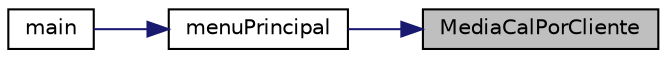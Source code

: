 digraph "MediaCalPorCliente"
{
 // LATEX_PDF_SIZE
  edge [fontname="Helvetica",fontsize="10",labelfontname="Helvetica",labelfontsize="10"];
  node [fontname="Helvetica",fontsize="10",shape=record];
  rankdir="RL";
  Node1 [label="MediaCalPorCliente",height=0.2,width=0.4,color="black", fillcolor="grey75", style="filled", fontcolor="black",tooltip="Função que faz a media de calorias de todos os clientes entre 2 datas pedidas."];
  Node1 -> Node2 [dir="back",color="midnightblue",fontsize="10",style="solid",fontname="Helvetica"];
  Node2 [label="menuPrincipal",height=0.2,width=0.4,color="black", fillcolor="white", style="filled",URL="$ListaLigada_8c.html#a0bb74a8b4a29008967c6d101ddd60701",tooltip="Função que imprime o menu do programa."];
  Node2 -> Node3 [dir="back",color="midnightblue",fontsize="10",style="solid",fontname="Helvetica"];
  Node3 [label="main",height=0.2,width=0.4,color="black", fillcolor="white", style="filled",URL="$main_8c.html#a0ddf1224851353fc92bfbff6f499fa97",tooltip="Função principal que vai correr outras funções como (Ler base de dados / Menu Principal / Guardar Bas..."];
}
